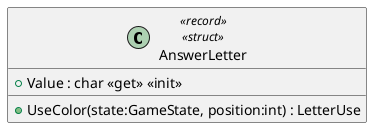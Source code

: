 @startuml
class AnswerLetter <<record>> <<struct>> {
    + Value : char <<get>> <<init>>
    + UseColor(state:GameState, position:int) : LetterUse
}
@enduml
